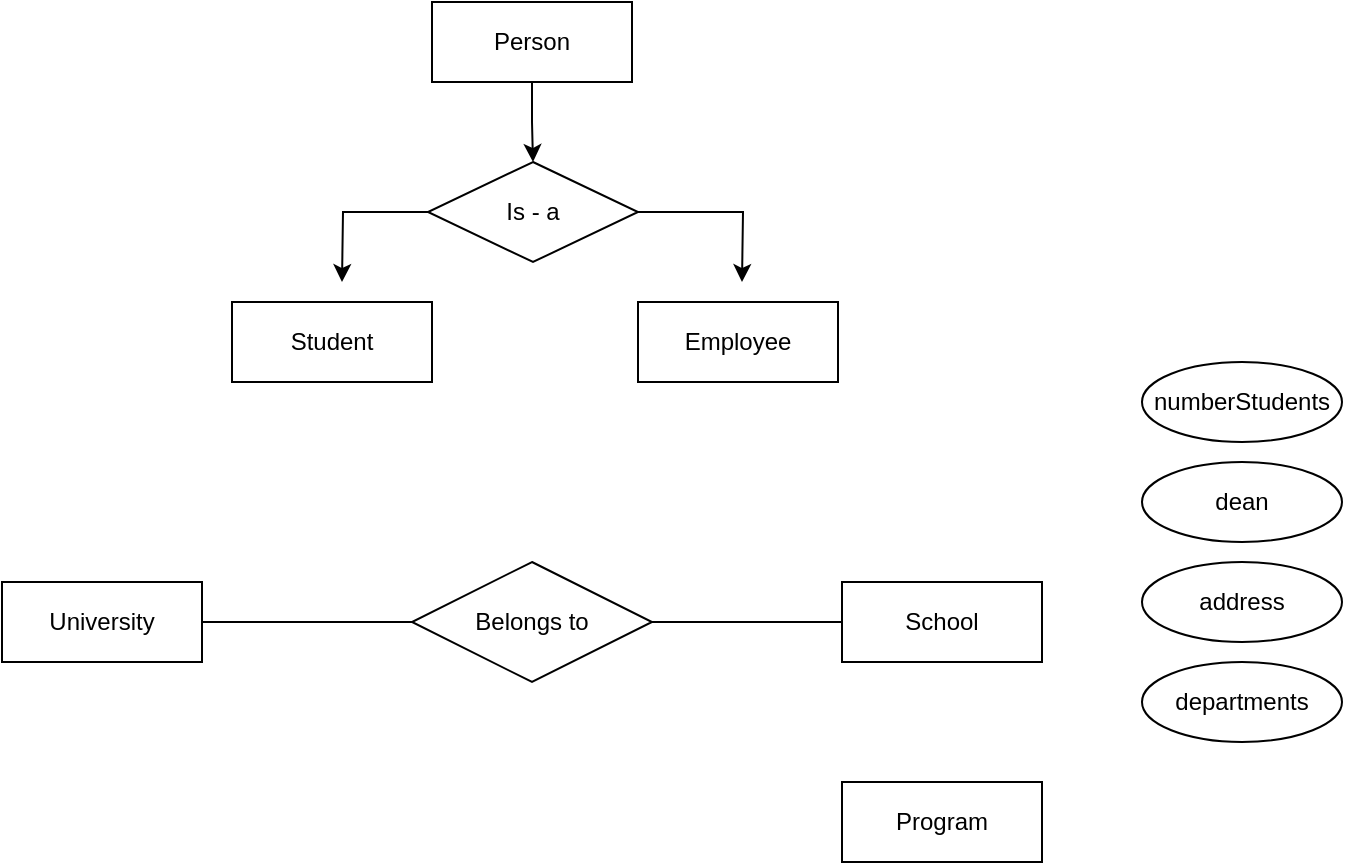 <mxfile version="26.0.6">
  <diagram id="R2lEEEUBdFMjLlhIrx00" name="Page-1">
    <mxGraphModel dx="1323" dy="657" grid="1" gridSize="10" guides="1" tooltips="1" connect="1" arrows="1" fold="1" page="1" pageScale="1" pageWidth="850" pageHeight="1100" math="0" shadow="0" extFonts="Permanent Marker^https://fonts.googleapis.com/css?family=Permanent+Marker">
      <root>
        <mxCell id="0" />
        <mxCell id="1" parent="0" />
        <mxCell id="pvAtAemb1kqHmgUm6oT8-3" value="University" style="whiteSpace=wrap;html=1;align=center;" parent="1" vertex="1">
          <mxGeometry x="160" y="340" width="100" height="40" as="geometry" />
        </mxCell>
        <mxCell id="pvAtAemb1kqHmgUm6oT8-4" value="School" style="whiteSpace=wrap;html=1;align=center;" parent="1" vertex="1">
          <mxGeometry x="580" y="340" width="100" height="40" as="geometry" />
        </mxCell>
        <mxCell id="pvAtAemb1kqHmgUm6oT8-5" value="Student" style="whiteSpace=wrap;html=1;align=center;" parent="1" vertex="1">
          <mxGeometry x="275" y="200" width="100" height="40" as="geometry" />
        </mxCell>
        <mxCell id="pvAtAemb1kqHmgUm6oT8-6" value="Program" style="whiteSpace=wrap;html=1;align=center;" parent="1" vertex="1">
          <mxGeometry x="580" y="440" width="100" height="40" as="geometry" />
        </mxCell>
        <mxCell id="L1JTDs7GSEJ0PM1nQGGf-5" style="edgeStyle=orthogonalEdgeStyle;rounded=0;orthogonalLoop=1;jettySize=auto;html=1;entryX=0.5;entryY=0;entryDx=0;entryDy=0;" parent="1" source="pvAtAemb1kqHmgUm6oT8-7" target="L1JTDs7GSEJ0PM1nQGGf-1" edge="1">
          <mxGeometry relative="1" as="geometry" />
        </mxCell>
        <mxCell id="pvAtAemb1kqHmgUm6oT8-7" value="&lt;div&gt;Person&lt;/div&gt;" style="whiteSpace=wrap;html=1;align=center;" parent="1" vertex="1">
          <mxGeometry x="375" y="50" width="100" height="40" as="geometry" />
        </mxCell>
        <mxCell id="L1JTDs7GSEJ0PM1nQGGf-7" style="edgeStyle=orthogonalEdgeStyle;rounded=0;orthogonalLoop=1;jettySize=auto;html=1;" parent="1" source="L1JTDs7GSEJ0PM1nQGGf-1" edge="1">
          <mxGeometry relative="1" as="geometry">
            <mxPoint x="530" y="190" as="targetPoint" />
          </mxGeometry>
        </mxCell>
        <mxCell id="L1JTDs7GSEJ0PM1nQGGf-8" style="edgeStyle=orthogonalEdgeStyle;rounded=0;orthogonalLoop=1;jettySize=auto;html=1;" parent="1" source="L1JTDs7GSEJ0PM1nQGGf-1" edge="1">
          <mxGeometry relative="1" as="geometry">
            <mxPoint x="330" y="190" as="targetPoint" />
          </mxGeometry>
        </mxCell>
        <mxCell id="L1JTDs7GSEJ0PM1nQGGf-1" value="&lt;div&gt;Is - a&lt;br&gt;&lt;/div&gt;" style="shape=rhombus;perimeter=rhombusPerimeter;whiteSpace=wrap;html=1;align=center;" parent="1" vertex="1">
          <mxGeometry x="373" y="130" width="105" height="50" as="geometry" />
        </mxCell>
        <mxCell id="L1JTDs7GSEJ0PM1nQGGf-2" value="Employee" style="whiteSpace=wrap;html=1;align=center;" parent="1" vertex="1">
          <mxGeometry x="478" y="200" width="100" height="40" as="geometry" />
        </mxCell>
        <mxCell id="cPFNIXAAAVMnANIgaY1S-1" value="" style="endArrow=none;html=1;rounded=0;exitX=1;exitY=0.5;exitDx=0;exitDy=0;" edge="1" parent="1" source="pvAtAemb1kqHmgUm6oT8-3" target="cPFNIXAAAVMnANIgaY1S-2">
          <mxGeometry relative="1" as="geometry">
            <mxPoint x="330" y="270" as="sourcePoint" />
            <mxPoint x="490" y="270" as="targetPoint" />
          </mxGeometry>
        </mxCell>
        <mxCell id="cPFNIXAAAVMnANIgaY1S-2" value="Belongs to" style="shape=rhombus;perimeter=rhombusPerimeter;whiteSpace=wrap;html=1;align=center;" vertex="1" parent="1">
          <mxGeometry x="365" y="330" width="120" height="60" as="geometry" />
        </mxCell>
        <mxCell id="cPFNIXAAAVMnANIgaY1S-3" value="" style="endArrow=none;html=1;rounded=0;entryX=0;entryY=0.5;entryDx=0;entryDy=0;exitX=1;exitY=0.5;exitDx=0;exitDy=0;" edge="1" parent="1" source="cPFNIXAAAVMnANIgaY1S-2" target="pvAtAemb1kqHmgUm6oT8-4">
          <mxGeometry relative="1" as="geometry">
            <mxPoint x="330" y="270" as="sourcePoint" />
            <mxPoint x="490" y="270" as="targetPoint" />
          </mxGeometry>
        </mxCell>
        <mxCell id="cPFNIXAAAVMnANIgaY1S-4" value="numberStudents" style="ellipse;whiteSpace=wrap;html=1;align=center;" vertex="1" parent="1">
          <mxGeometry x="730" y="230" width="100" height="40" as="geometry" />
        </mxCell>
        <mxCell id="cPFNIXAAAVMnANIgaY1S-5" value="dean" style="ellipse;whiteSpace=wrap;html=1;align=center;" vertex="1" parent="1">
          <mxGeometry x="730" y="280" width="100" height="40" as="geometry" />
        </mxCell>
        <mxCell id="cPFNIXAAAVMnANIgaY1S-6" value="address" style="ellipse;whiteSpace=wrap;html=1;align=center;" vertex="1" parent="1">
          <mxGeometry x="730" y="330" width="100" height="40" as="geometry" />
        </mxCell>
        <mxCell id="cPFNIXAAAVMnANIgaY1S-7" value="&lt;div&gt;departments&lt;/div&gt;" style="ellipse;whiteSpace=wrap;html=1;align=center;" vertex="1" parent="1">
          <mxGeometry x="730" y="380" width="100" height="40" as="geometry" />
        </mxCell>
      </root>
    </mxGraphModel>
  </diagram>
</mxfile>
